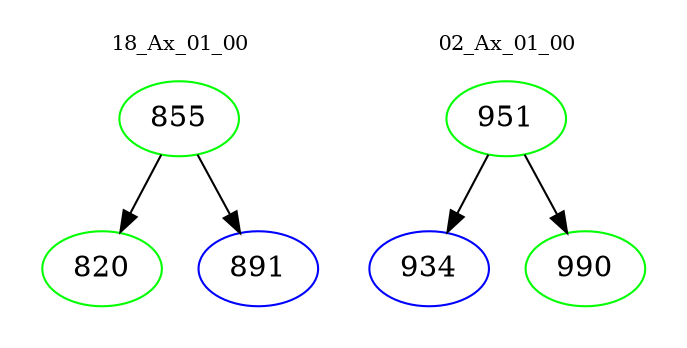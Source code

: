 digraph{
subgraph cluster_0 {
color = white
label = "18_Ax_01_00";
fontsize=10;
T0_855 [label="855", color="green"]
T0_855 -> T0_820 [color="black"]
T0_820 [label="820", color="green"]
T0_855 -> T0_891 [color="black"]
T0_891 [label="891", color="blue"]
}
subgraph cluster_1 {
color = white
label = "02_Ax_01_00";
fontsize=10;
T1_951 [label="951", color="green"]
T1_951 -> T1_934 [color="black"]
T1_934 [label="934", color="blue"]
T1_951 -> T1_990 [color="black"]
T1_990 [label="990", color="green"]
}
}
